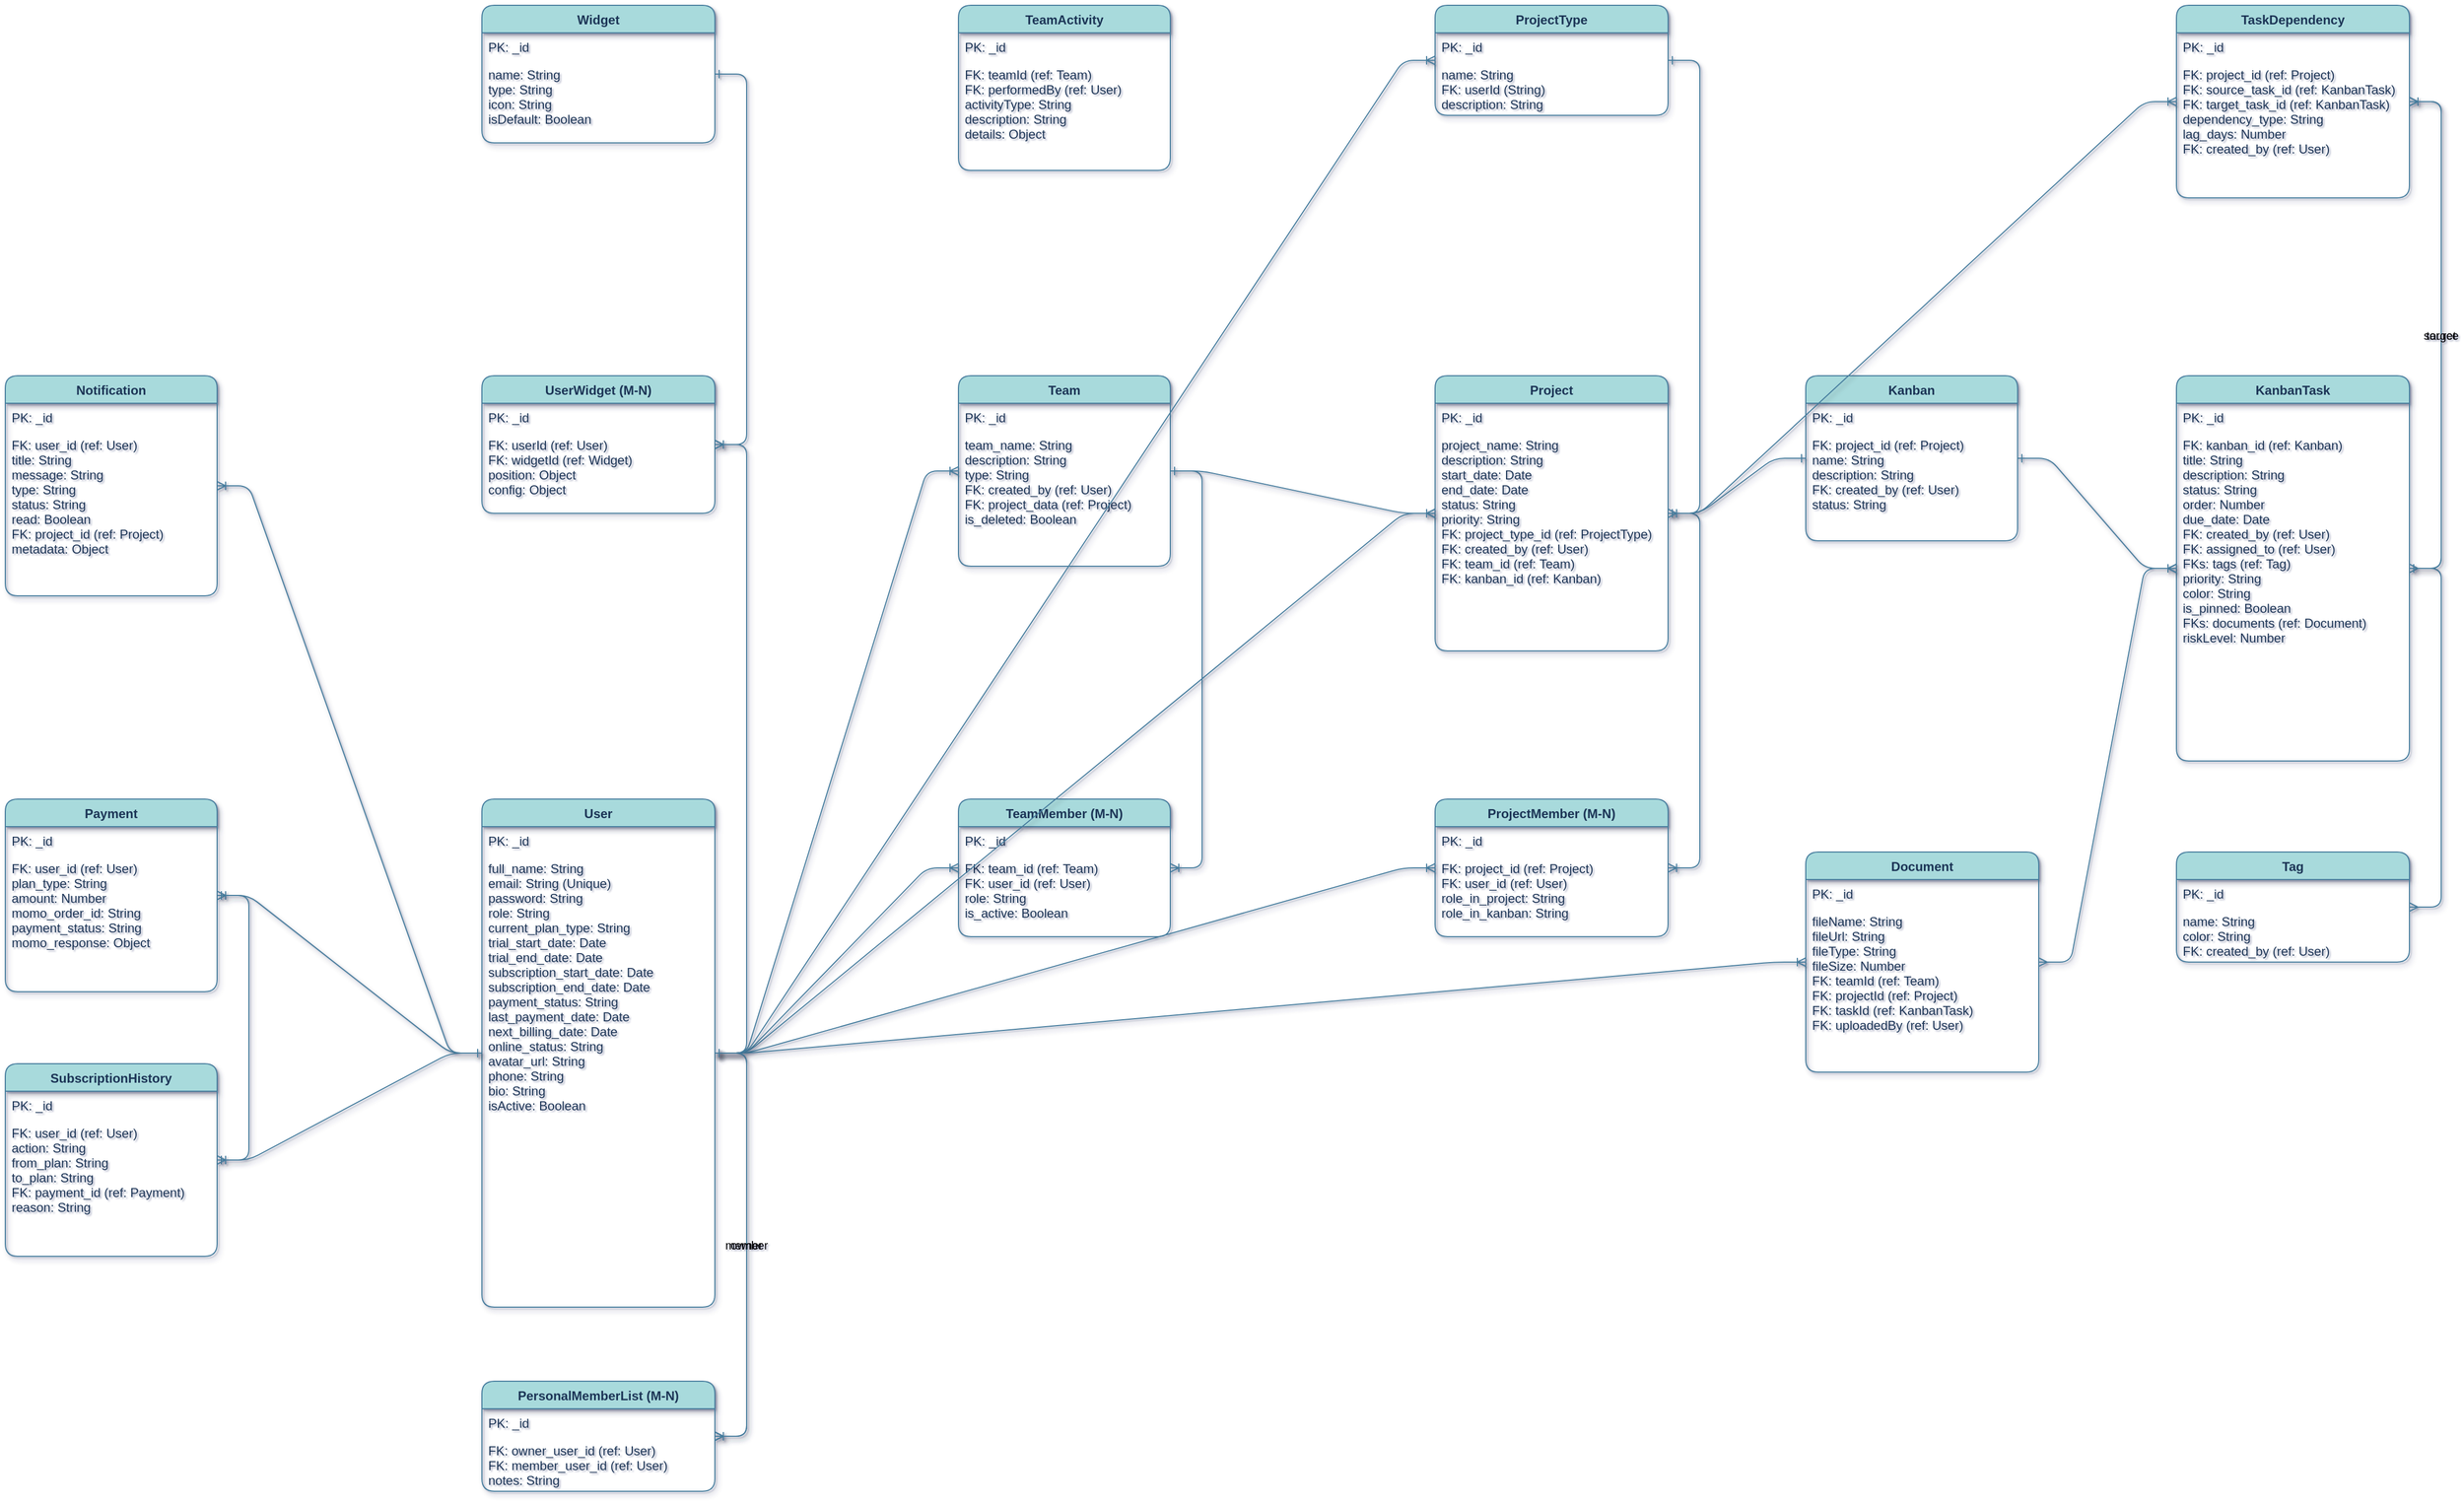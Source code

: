 <mxfile version="27.2.0" pages="2">
  <diagram name="ERD" id="diagram-1">
    <mxGraphModel dx="1730" dy="1005" grid="0" gridSize="8" guides="1" tooltips="1" connect="1" arrows="1" fold="1" page="0" pageScale="1" pageWidth="827" pageHeight="1169" background="#FFFFFF" math="0" shadow="1" adaptiveColors="simple">
      <root>
        <mxCell id="0" />
        <mxCell id="1" parent="0" />
        <mxCell id="user" value="User" style="swimlane;fontStyle=1;align=center;verticalAlign=top;childLayout=stackLayout;horizontal=1;startSize=26;horizontalStack=0;resizeParent=1;resizeParentMax=0;resizeLast=0;collapsible=1;marginBottom=0;labelBackgroundColor=none;fillColor=#A8DADC;strokeColor=#457B9D;fontColor=#1D3557;rounded=1;shadow=1;" parent="1" vertex="1">
          <mxGeometry x="650" y="850" width="220" height="480" as="geometry" />
        </mxCell>
        <mxCell id="user_pk" value="PK: _id" style="text;strokeColor=none;fillColor=none;align=left;verticalAlign=top;spacingLeft=4;spacingRight=4;overflow=hidden;rotatable=0;points=[[0,0.5],[1,0.5]];portConstraint=eastwest;labelBackgroundColor=none;fontColor=#1D3557;rounded=1;shadow=1;" parent="user" vertex="1">
          <mxGeometry y="26" width="220" height="26" as="geometry" />
        </mxCell>
        <mxCell id="user_fields" value="full_name: String&#xa;email: String (Unique)&#xa;password: String&#xa;role: String&#xa;current_plan_type: String&#xa;trial_start_date: Date&#xa;trial_end_date: Date&#xa;subscription_start_date: Date&#xa;subscription_end_date: Date&#xa;payment_status: String&#xa;last_payment_date: Date&#xa;next_billing_date: Date&#xa;online_status: String&#xa;avatar_url: String&#xa;phone: String&#xa;bio: String&#xa;isActive: Boolean" style="text;strokeColor=none;fillColor=none;align=left;verticalAlign=top;spacingLeft=4;spacingRight=4;overflow=hidden;rotatable=0;points=[[0,0.5],[1,0.5]];portConstraint=eastwest;labelBackgroundColor=none;fontColor=#1D3557;rounded=1;shadow=1;" parent="user" vertex="1">
          <mxGeometry y="52" width="220" height="428" as="geometry" />
        </mxCell>
        <mxCell id="team" value="Team" style="swimlane;fontStyle=1;align=center;verticalAlign=top;childLayout=stackLayout;horizontal=1;startSize=26;horizontalStack=0;resizeParent=1;resizeParentMax=0;resizeLast=0;collapsible=1;marginBottom=0;labelBackgroundColor=none;fillColor=#A8DADC;strokeColor=#457B9D;fontColor=#1D3557;rounded=1;shadow=1;" parent="1" vertex="1">
          <mxGeometry x="1100" y="450" width="200" height="180" as="geometry" />
        </mxCell>
        <mxCell id="team_pk" value="PK: _id" style="text;strokeColor=none;fillColor=none;align=left;verticalAlign=top;spacingLeft=4;spacingRight=4;overflow=hidden;rotatable=0;points=[[0,0.5],[1,0.5]];portConstraint=eastwest;labelBackgroundColor=none;fontColor=#1D3557;rounded=1;shadow=1;" parent="team" vertex="1">
          <mxGeometry y="26" width="200" height="26" as="geometry" />
        </mxCell>
        <mxCell id="team_fields" value="team_name: String&#xa;description: String&#xa;type: String&#xa;FK: created_by (ref: User)&#xa;FK: project_data (ref: Project)&#xa;is_deleted: Boolean" style="text;strokeColor=none;fillColor=none;align=left;verticalAlign=top;spacingLeft=4;spacingRight=4;overflow=hidden;rotatable=0;points=[[0,0.5],[1,0.5]];portConstraint=eastwest;labelBackgroundColor=none;fontColor=#1D3557;rounded=1;shadow=1;" parent="team" vertex="1">
          <mxGeometry y="52" width="200" height="128" as="geometry" />
        </mxCell>
        <mxCell id="teamMember" value="TeamMember (M-N)" style="swimlane;fontStyle=1;align=center;verticalAlign=top;childLayout=stackLayout;horizontal=1;startSize=26;horizontalStack=0;resizeParent=1;resizeParentMax=0;resizeLast=0;collapsible=1;marginBottom=0;labelBackgroundColor=none;fillColor=#A8DADC;strokeColor=#457B9D;fontColor=#1D3557;rounded=1;shadow=1;" parent="1" vertex="1">
          <mxGeometry x="1100" y="850" width="200" height="130" as="geometry" />
        </mxCell>
        <mxCell id="teamMember_pk" value="PK: _id" style="text;strokeColor=none;fillColor=none;align=left;verticalAlign=top;spacingLeft=4;spacingRight=4;overflow=hidden;rotatable=0;points=[[0,0.5],[1,0.5]];portConstraint=eastwest;labelBackgroundColor=none;fontColor=#1D3557;rounded=1;shadow=1;" parent="teamMember" vertex="1">
          <mxGeometry y="26" width="200" height="26" as="geometry" />
        </mxCell>
        <mxCell id="teamMember_fields" value="FK: team_id (ref: Team)&#xa;FK: user_id (ref: User)&#xa;role: String&#xa;is_active: Boolean" style="text;strokeColor=none;fillColor=none;align=left;verticalAlign=top;spacingLeft=4;spacingRight=4;overflow=hidden;rotatable=0;points=[[0,0.5],[1,0.5]];portConstraint=eastwest;labelBackgroundColor=none;fontColor=#1D3557;rounded=1;shadow=1;" parent="teamMember" vertex="1">
          <mxGeometry y="52" width="200" height="78" as="geometry" />
        </mxCell>
        <mxCell id="personalMemberList" value="PersonalMemberList (M-N)" style="swimlane;fontStyle=1;align=center;verticalAlign=top;childLayout=stackLayout;horizontal=1;startSize=26;horizontalStack=0;resizeParent=1;resizeParentMax=0;resizeLast=0;collapsible=1;marginBottom=0;labelBackgroundColor=none;fillColor=#A8DADC;strokeColor=#457B9D;fontColor=#1D3557;rounded=1;shadow=1;" parent="1" vertex="1">
          <mxGeometry x="650" y="1400" width="220" height="104" as="geometry" />
        </mxCell>
        <mxCell id="personalMemberList_pk" value="PK: _id" style="text;strokeColor=none;fillColor=none;align=left;verticalAlign=top;spacingLeft=4;spacingRight=4;overflow=hidden;rotatable=0;points=[[0,0.5],[1,0.5]];portConstraint=eastwest;labelBackgroundColor=none;fontColor=#1D3557;rounded=1;shadow=1;" parent="personalMemberList" vertex="1">
          <mxGeometry y="26" width="220" height="26" as="geometry" />
        </mxCell>
        <mxCell id="personalMemberList_fields" value="FK: owner_user_id (ref: User)&#xa;FK: member_user_id (ref: User)&#xa;notes: String" style="text;strokeColor=none;fillColor=none;align=left;verticalAlign=top;spacingLeft=4;spacingRight=4;overflow=hidden;rotatable=0;points=[[0,0.5],[1,0.5]];portConstraint=eastwest;labelBackgroundColor=none;fontColor=#1D3557;rounded=1;shadow=1;" parent="personalMemberList" vertex="1">
          <mxGeometry y="52" width="220" height="52" as="geometry" />
        </mxCell>
        <mxCell id="teamActivity" value="TeamActivity" style="swimlane;fontStyle=1;align=center;verticalAlign=top;childLayout=stackLayout;horizontal=1;startSize=26;horizontalStack=0;resizeParent=1;resizeParentMax=0;resizeLast=0;collapsible=1;marginBottom=0;labelBackgroundColor=none;fillColor=#A8DADC;strokeColor=#457B9D;fontColor=#1D3557;rounded=1;shadow=1;" parent="1" vertex="1">
          <mxGeometry x="1100" y="100" width="200" height="156" as="geometry" />
        </mxCell>
        <mxCell id="teamActivity_pk" value="PK: _id" style="text;strokeColor=none;fillColor=none;align=left;verticalAlign=top;spacingLeft=4;spacingRight=4;overflow=hidden;rotatable=0;points=[[0,0.5],[1,0.5]];portConstraint=eastwest;labelBackgroundColor=none;fontColor=#1D3557;rounded=1;shadow=1;" parent="teamActivity" vertex="1">
          <mxGeometry y="26" width="200" height="26" as="geometry" />
        </mxCell>
        <mxCell id="teamActivity_fields" value="FK: teamId (ref: Team)&#xa;FK: performedBy (ref: User)&#xa;activityType: String&#xa;description: String&#xa;details: Object" style="text;strokeColor=none;fillColor=none;align=left;verticalAlign=top;spacingLeft=4;spacingRight=4;overflow=hidden;rotatable=0;points=[[0,0.5],[1,0.5]];portConstraint=eastwest;labelBackgroundColor=none;fontColor=#1D3557;rounded=1;shadow=1;" parent="teamActivity" vertex="1">
          <mxGeometry y="52" width="200" height="104" as="geometry" />
        </mxCell>
        <mxCell id="project" value="Project" style="swimlane;fontStyle=1;align=center;verticalAlign=top;childLayout=stackLayout;horizontal=1;startSize=26;horizontalStack=0;resizeParent=1;resizeParentMax=0;resizeLast=0;collapsible=1;marginBottom=0;labelBackgroundColor=none;fillColor=#A8DADC;strokeColor=#457B9D;fontColor=#1D3557;rounded=1;shadow=1;" parent="1" vertex="1">
          <mxGeometry x="1550" y="450" width="220" height="260" as="geometry" />
        </mxCell>
        <mxCell id="project_pk" value="PK: _id" style="text;strokeColor=none;fillColor=none;align=left;verticalAlign=top;spacingLeft=4;spacingRight=4;overflow=hidden;rotatable=0;points=[[0,0.5],[1,0.5]];portConstraint=eastwest;labelBackgroundColor=none;fontColor=#1D3557;rounded=1;shadow=1;" parent="project" vertex="1">
          <mxGeometry y="26" width="220" height="26" as="geometry" />
        </mxCell>
        <mxCell id="project_fields" value="project_name: String&#xa;description: String&#xa;start_date: Date&#xa;end_date: Date&#xa;status: String&#xa;priority: String&#xa;FK: project_type_id (ref: ProjectType)&#xa;FK: created_by (ref: User)&#xa;FK: team_id (ref: Team)&#xa;FK: kanban_id (ref: Kanban)" style="text;strokeColor=none;fillColor=none;align=left;verticalAlign=top;spacingLeft=4;spacingRight=4;overflow=hidden;rotatable=0;points=[[0,0.5],[1,0.5]];portConstraint=eastwest;labelBackgroundColor=none;fontColor=#1D3557;rounded=1;shadow=1;" parent="project" vertex="1">
          <mxGeometry y="52" width="220" height="208" as="geometry" />
        </mxCell>
        <mxCell id="projectMember" value="ProjectMember (M-N)" style="swimlane;fontStyle=1;align=center;verticalAlign=top;childLayout=stackLayout;horizontal=1;startSize=26;horizontalStack=0;resizeParent=1;resizeParentMax=0;resizeLast=0;collapsible=1;marginBottom=0;labelBackgroundColor=none;fillColor=#A8DADC;strokeColor=#457B9D;fontColor=#1D3557;rounded=1;shadow=1;" parent="1" vertex="1">
          <mxGeometry x="1550" y="850" width="220" height="130" as="geometry" />
        </mxCell>
        <mxCell id="projectMember_pk" value="PK: _id" style="text;strokeColor=none;fillColor=none;align=left;verticalAlign=top;spacingLeft=4;spacingRight=4;overflow=hidden;rotatable=0;points=[[0,0.5],[1,0.5]];portConstraint=eastwest;labelBackgroundColor=none;fontColor=#1D3557;rounded=1;shadow=1;" parent="projectMember" vertex="1">
          <mxGeometry y="26" width="220" height="26" as="geometry" />
        </mxCell>
        <mxCell id="projectMember_fields" value="FK: project_id (ref: Project)&#xa;FK: user_id (ref: User)&#xa;role_in_project: String&#xa;role_in_kanban: String" style="text;strokeColor=none;fillColor=none;align=left;verticalAlign=top;spacingLeft=4;spacingRight=4;overflow=hidden;rotatable=0;points=[[0,0.5],[1,0.5]];portConstraint=eastwest;labelBackgroundColor=none;fontColor=#1D3557;rounded=1;shadow=1;" parent="projectMember" vertex="1">
          <mxGeometry y="52" width="220" height="78" as="geometry" />
        </mxCell>
        <mxCell id="projectType" value="ProjectType" style="swimlane;fontStyle=1;align=center;verticalAlign=top;childLayout=stackLayout;horizontal=1;startSize=26;horizontalStack=0;resizeParent=1;resizeParentMax=0;resizeLast=0;collapsible=1;marginBottom=0;labelBackgroundColor=none;fillColor=#A8DADC;strokeColor=#457B9D;fontColor=#1D3557;rounded=1;shadow=1;" parent="1" vertex="1">
          <mxGeometry x="1550" y="100" width="220" height="104" as="geometry" />
        </mxCell>
        <mxCell id="projectType_pk" value="PK: _id" style="text;strokeColor=none;fillColor=none;align=left;verticalAlign=top;spacingLeft=4;spacingRight=4;overflow=hidden;rotatable=0;points=[[0,0.5],[1,0.5]];portConstraint=eastwest;labelBackgroundColor=none;fontColor=#1D3557;rounded=1;shadow=1;" parent="projectType" vertex="1">
          <mxGeometry y="26" width="220" height="26" as="geometry" />
        </mxCell>
        <mxCell id="projectType_fields" value="name: String&#xa;FK: userId (String)&#xa;description: String" style="text;strokeColor=none;fillColor=none;align=left;verticalAlign=top;spacingLeft=4;spacingRight=4;overflow=hidden;rotatable=0;points=[[0,0.5],[1,0.5]];portConstraint=eastwest;labelBackgroundColor=none;fontColor=#1D3557;rounded=1;shadow=1;" parent="projectType" vertex="1">
          <mxGeometry y="52" width="220" height="52" as="geometry" />
        </mxCell>
        <mxCell id="kanban" value="Kanban" style="swimlane;fontStyle=1;align=center;verticalAlign=top;childLayout=stackLayout;horizontal=1;startSize=26;horizontalStack=0;resizeParent=1;resizeParentMax=0;resizeLast=0;collapsible=1;marginBottom=0;labelBackgroundColor=none;fillColor=#A8DADC;strokeColor=#457B9D;fontColor=#1D3557;rounded=1;shadow=1;" parent="1" vertex="1">
          <mxGeometry x="1900" y="450" width="200" height="156" as="geometry" />
        </mxCell>
        <mxCell id="kanban_pk" value="PK: _id" style="text;strokeColor=none;fillColor=none;align=left;verticalAlign=top;spacingLeft=4;spacingRight=4;overflow=hidden;rotatable=0;points=[[0,0.5],[1,0.5]];portConstraint=eastwest;labelBackgroundColor=none;fontColor=#1D3557;rounded=1;shadow=1;" parent="kanban" vertex="1">
          <mxGeometry y="26" width="200" height="26" as="geometry" />
        </mxCell>
        <mxCell id="kanban_fields" value="FK: project_id (ref: Project)&#xa;name: String&#xa;description: String&#xa;FK: created_by (ref: User)&#xa;status: String" style="text;strokeColor=none;fillColor=none;align=left;verticalAlign=top;spacingLeft=4;spacingRight=4;overflow=hidden;rotatable=0;points=[[0,0.5],[1,0.5]];portConstraint=eastwest;labelBackgroundColor=none;fontColor=#1D3557;rounded=1;shadow=1;" parent="kanban" vertex="1">
          <mxGeometry y="52" width="200" height="104" as="geometry" />
        </mxCell>
        <mxCell id="kanbanTask" value="KanbanTask" style="swimlane;fontStyle=1;align=center;verticalAlign=top;childLayout=stackLayout;horizontal=1;startSize=26;horizontalStack=0;resizeParent=1;resizeParentMax=0;resizeLast=0;collapsible=1;marginBottom=0;labelBackgroundColor=none;fillColor=#A8DADC;strokeColor=#457B9D;fontColor=#1D3557;rounded=1;shadow=1;" parent="1" vertex="1">
          <mxGeometry x="2250" y="450" width="220" height="364" as="geometry" />
        </mxCell>
        <mxCell id="kanbanTask_pk" value="PK: _id" style="text;strokeColor=none;fillColor=none;align=left;verticalAlign=top;spacingLeft=4;spacingRight=4;overflow=hidden;rotatable=0;points=[[0,0.5],[1,0.5]];portConstraint=eastwest;labelBackgroundColor=none;fontColor=#1D3557;rounded=1;shadow=1;" parent="kanbanTask" vertex="1">
          <mxGeometry y="26" width="220" height="26" as="geometry" />
        </mxCell>
        <mxCell id="kanbanTask_fields" value="FK: kanban_id (ref: Kanban)&#xa;title: String&#xa;description: String&#xa;status: String&#xa;order: Number&#xa;due_date: Date&#xa;FK: created_by (ref: User)&#xa;FK: assigned_to (ref: User)&#xa;FKs: tags (ref: Tag)&#xa;priority: String&#xa;color: String&#xa;is_pinned: Boolean&#xa;FKs: documents (ref: Document)&#xa;riskLevel: Number" style="text;strokeColor=none;fillColor=none;align=left;verticalAlign=top;spacingLeft=4;spacingRight=4;overflow=hidden;rotatable=0;points=[[0,0.5],[1,0.5]];portConstraint=eastwest;labelBackgroundColor=none;fontColor=#1D3557;rounded=1;shadow=1;" parent="kanbanTask" vertex="1">
          <mxGeometry y="52" width="220" height="312" as="geometry" />
        </mxCell>
        <mxCell id="tag" value="Tag" style="swimlane;fontStyle=1;align=center;verticalAlign=top;childLayout=stackLayout;horizontal=1;startSize=26;horizontalStack=0;resizeParent=1;resizeParentMax=0;resizeLast=0;collapsible=1;marginBottom=0;labelBackgroundColor=none;fillColor=#A8DADC;strokeColor=#457B9D;fontColor=#1D3557;rounded=1;shadow=1;" parent="1" vertex="1">
          <mxGeometry x="2250" y="900" width="220" height="104" as="geometry" />
        </mxCell>
        <mxCell id="tag_pk" value="PK: _id" style="text;strokeColor=none;fillColor=none;align=left;verticalAlign=top;spacingLeft=4;spacingRight=4;overflow=hidden;rotatable=0;points=[[0,0.5],[1,0.5]];portConstraint=eastwest;labelBackgroundColor=none;fontColor=#1D3557;rounded=1;shadow=1;" parent="tag" vertex="1">
          <mxGeometry y="26" width="220" height="26" as="geometry" />
        </mxCell>
        <mxCell id="tag_fields" value="name: String&#xa;color: String&#xa;FK: created_by (ref: User)" style="text;strokeColor=none;fillColor=none;align=left;verticalAlign=top;spacingLeft=4;spacingRight=4;overflow=hidden;rotatable=0;points=[[0,0.5],[1,0.5]];portConstraint=eastwest;labelBackgroundColor=none;fontColor=#1D3557;rounded=1;shadow=1;" parent="tag" vertex="1">
          <mxGeometry y="52" width="220" height="52" as="geometry" />
        </mxCell>
        <mxCell id="document" value="Document" style="swimlane;fontStyle=1;align=center;verticalAlign=top;childLayout=stackLayout;horizontal=1;startSize=26;horizontalStack=0;resizeParent=1;resizeParentMax=0;resizeLast=0;collapsible=1;marginBottom=0;labelBackgroundColor=none;fillColor=#A8DADC;strokeColor=#457B9D;fontColor=#1D3557;rounded=1;shadow=1;" parent="1" vertex="1">
          <mxGeometry x="1900" y="900" width="220" height="208" as="geometry" />
        </mxCell>
        <mxCell id="document_pk" value="PK: _id" style="text;strokeColor=none;fillColor=none;align=left;verticalAlign=top;spacingLeft=4;spacingRight=4;overflow=hidden;rotatable=0;points=[[0,0.5],[1,0.5]];portConstraint=eastwest;labelBackgroundColor=none;fontColor=#1D3557;rounded=1;shadow=1;" parent="document" vertex="1">
          <mxGeometry y="26" width="220" height="26" as="geometry" />
        </mxCell>
        <mxCell id="document_fields" value="fileName: String&#xa;fileUrl: String&#xa;fileType: String&#xa;fileSize: Number&#xa;FK: teamId (ref: Team)&#xa;FK: projectId (ref: Project)&#xa;FK: taskId (ref: KanbanTask)&#xa;FK: uploadedBy (ref: User)" style="text;strokeColor=none;fillColor=none;align=left;verticalAlign=top;spacingLeft=4;spacingRight=4;overflow=hidden;rotatable=0;points=[[0,0.5],[1,0.5]];portConstraint=eastwest;labelBackgroundColor=none;fontColor=#1D3557;rounded=1;shadow=1;" parent="document" vertex="1">
          <mxGeometry y="52" width="220" height="156" as="geometry" />
        </mxCell>
        <mxCell id="taskDependency" value="TaskDependency" style="swimlane;fontStyle=1;align=center;verticalAlign=top;childLayout=stackLayout;horizontal=1;startSize=26;horizontalStack=0;resizeParent=1;resizeParentMax=0;resizeLast=0;collapsible=1;marginBottom=0;labelBackgroundColor=none;fillColor=#A8DADC;strokeColor=#457B9D;fontColor=#1D3557;rounded=1;shadow=1;" parent="1" vertex="1">
          <mxGeometry x="2250" y="100" width="220" height="182" as="geometry" />
        </mxCell>
        <mxCell id="taskDependency_pk" value="PK: _id" style="text;strokeColor=none;fillColor=none;align=left;verticalAlign=top;spacingLeft=4;spacingRight=4;overflow=hidden;rotatable=0;points=[[0,0.5],[1,0.5]];portConstraint=eastwest;labelBackgroundColor=none;fontColor=#1D3557;rounded=1;shadow=1;" parent="taskDependency" vertex="1">
          <mxGeometry y="26" width="220" height="26" as="geometry" />
        </mxCell>
        <mxCell id="taskDependency_fields" value="FK: project_id (ref: Project)&#xa;FK: source_task_id (ref: KanbanTask)&#xa;FK: target_task_id (ref: KanbanTask)&#xa;dependency_type: String&#xa;lag_days: Number&#xa;FK: created_by (ref: User)" style="text;strokeColor=none;fillColor=none;align=left;verticalAlign=top;spacingLeft=4;spacingRight=4;overflow=hidden;rotatable=0;points=[[0,0.5],[1,0.5]];portConstraint=eastwest;labelBackgroundColor=none;fontColor=#1D3557;rounded=1;shadow=1;" parent="taskDependency" vertex="1">
          <mxGeometry y="52" width="220" height="130" as="geometry" />
        </mxCell>
        <mxCell id="payment" value="Payment" style="swimlane;fontStyle=1;align=center;verticalAlign=top;childLayout=stackLayout;horizontal=1;startSize=26;horizontalStack=0;resizeParent=1;resizeParentMax=0;resizeLast=0;collapsible=1;marginBottom=0;labelBackgroundColor=none;fillColor=#A8DADC;strokeColor=#457B9D;fontColor=#1D3557;rounded=1;shadow=1;" parent="1" vertex="1">
          <mxGeometry x="200" y="850" width="200" height="182" as="geometry" />
        </mxCell>
        <mxCell id="payment_pk" value="PK: _id" style="text;strokeColor=none;fillColor=none;align=left;verticalAlign=top;spacingLeft=4;spacingRight=4;overflow=hidden;rotatable=0;points=[[0,0.5],[1,0.5]];portConstraint=eastwest;labelBackgroundColor=none;fontColor=#1D3557;rounded=1;shadow=1;" parent="payment" vertex="1">
          <mxGeometry y="26" width="200" height="26" as="geometry" />
        </mxCell>
        <mxCell id="payment_fields" value="FK: user_id (ref: User)&#xa;plan_type: String&#xa;amount: Number&#xa;momo_order_id: String&#xa;payment_status: String&#xa;momo_response: Object" style="text;strokeColor=none;fillColor=none;align=left;verticalAlign=top;spacingLeft=4;spacingRight=4;overflow=hidden;rotatable=0;points=[[0,0.5],[1,0.5]];portConstraint=eastwest;labelBackgroundColor=none;fontColor=#1D3557;rounded=1;shadow=1;" parent="payment" vertex="1">
          <mxGeometry y="52" width="200" height="130" as="geometry" />
        </mxCell>
        <mxCell id="subscriptionHistory" value="SubscriptionHistory" style="swimlane;fontStyle=1;align=center;verticalAlign=top;childLayout=stackLayout;horizontal=1;startSize=26;horizontalStack=0;resizeParent=1;resizeParentMax=0;resizeLast=0;collapsible=1;marginBottom=0;labelBackgroundColor=none;fillColor=#A8DADC;strokeColor=#457B9D;fontColor=#1D3557;rounded=1;shadow=1;" parent="1" vertex="1">
          <mxGeometry x="200" y="1100" width="200" height="182" as="geometry" />
        </mxCell>
        <mxCell id="subscriptionHistory_pk" value="PK: _id" style="text;strokeColor=none;fillColor=none;align=left;verticalAlign=top;spacingLeft=4;spacingRight=4;overflow=hidden;rotatable=0;points=[[0,0.5],[1,0.5]];portConstraint=eastwest;labelBackgroundColor=none;fontColor=#1D3557;rounded=1;shadow=1;" parent="subscriptionHistory" vertex="1">
          <mxGeometry y="26" width="200" height="26" as="geometry" />
        </mxCell>
        <mxCell id="subscriptionHistory_fields" value="FK: user_id (ref: User)&#xa;action: String&#xa;from_plan: String&#xa;to_plan: String&#xa;FK: payment_id (ref: Payment)&#xa;reason: String" style="text;strokeColor=none;fillColor=none;align=left;verticalAlign=top;spacingLeft=4;spacingRight=4;overflow=hidden;rotatable=0;points=[[0,0.5],[1,0.5]];portConstraint=eastwest;labelBackgroundColor=none;fontColor=#1D3557;rounded=1;shadow=1;" parent="subscriptionHistory" vertex="1">
          <mxGeometry y="52" width="200" height="130" as="geometry" />
        </mxCell>
        <mxCell id="notification" value="Notification" style="swimlane;fontStyle=1;align=center;verticalAlign=top;childLayout=stackLayout;horizontal=1;startSize=26;horizontalStack=0;resizeParent=1;resizeParentMax=0;resizeLast=0;collapsible=1;marginBottom=0;labelBackgroundColor=none;fillColor=#A8DADC;strokeColor=#457B9D;fontColor=#1D3557;rounded=1;shadow=1;" parent="1" vertex="1">
          <mxGeometry x="200" y="450" width="200" height="208" as="geometry" />
        </mxCell>
        <mxCell id="notification_pk" value="PK: _id" style="text;strokeColor=none;fillColor=none;align=left;verticalAlign=top;spacingLeft=4;spacingRight=4;overflow=hidden;rotatable=0;points=[[0,0.5],[1,0.5]];portConstraint=eastwest;labelBackgroundColor=none;fontColor=#1D3557;rounded=1;shadow=1;" parent="notification" vertex="1">
          <mxGeometry y="26" width="200" height="26" as="geometry" />
        </mxCell>
        <mxCell id="notification_fields" value="FK: user_id (ref: User)&#xa;title: String&#xa;message: String&#xa;type: String&#xa;status: String&#xa;read: Boolean&#xa;FK: project_id (ref: Project)&#xa;metadata: Object" style="text;strokeColor=none;fillColor=none;align=left;verticalAlign=top;spacingLeft=4;spacingRight=4;overflow=hidden;rotatable=0;points=[[0,0.5],[1,0.5]];portConstraint=eastwest;labelBackgroundColor=none;fontColor=#1D3557;rounded=1;shadow=1;" parent="notification" vertex="1">
          <mxGeometry y="52" width="200" height="156" as="geometry" />
        </mxCell>
        <mxCell id="widget" value="Widget" style="swimlane;fontStyle=1;align=center;verticalAlign=top;childLayout=stackLayout;horizontal=1;startSize=26;horizontalStack=0;resizeParent=1;resizeParentMax=0;resizeLast=0;collapsible=1;marginBottom=0;labelBackgroundColor=none;fillColor=#A8DADC;strokeColor=#457B9D;fontColor=#1D3557;rounded=1;shadow=1;" parent="1" vertex="1">
          <mxGeometry x="650" y="100" width="220" height="130" as="geometry" />
        </mxCell>
        <mxCell id="widget_pk" value="PK: _id" style="text;strokeColor=none;fillColor=none;align=left;verticalAlign=top;spacingLeft=4;spacingRight=4;overflow=hidden;rotatable=0;points=[[0,0.5],[1,0.5]];portConstraint=eastwest;labelBackgroundColor=none;fontColor=#1D3557;rounded=1;shadow=1;" parent="widget" vertex="1">
          <mxGeometry y="26" width="220" height="26" as="geometry" />
        </mxCell>
        <mxCell id="widget_fields" value="name: String&#xa;type: String&#xa;icon: String&#xa;isDefault: Boolean" style="text;strokeColor=none;fillColor=none;align=left;verticalAlign=top;spacingLeft=4;spacingRight=4;overflow=hidden;rotatable=0;points=[[0,0.5],[1,0.5]];portConstraint=eastwest;labelBackgroundColor=none;fontColor=#1D3557;rounded=1;shadow=1;" parent="widget" vertex="1">
          <mxGeometry y="52" width="220" height="78" as="geometry" />
        </mxCell>
        <mxCell id="userWidget" value="UserWidget (M-N)" style="swimlane;fontStyle=1;align=center;verticalAlign=top;childLayout=stackLayout;horizontal=1;startSize=26;horizontalStack=0;resizeParent=1;resizeParentMax=0;resizeLast=0;collapsible=1;marginBottom=0;labelBackgroundColor=none;fillColor=#A8DADC;strokeColor=#457B9D;fontColor=#1D3557;rounded=1;shadow=1;" parent="1" vertex="1">
          <mxGeometry x="650" y="450" width="220" height="130" as="geometry" />
        </mxCell>
        <mxCell id="userWidget_pk" value="PK: _id" style="text;strokeColor=none;fillColor=none;align=left;verticalAlign=top;spacingLeft=4;spacingRight=4;overflow=hidden;rotatable=0;points=[[0,0.5],[1,0.5]];portConstraint=eastwest;labelBackgroundColor=none;fontColor=#1D3557;rounded=1;shadow=1;" parent="userWidget" vertex="1">
          <mxGeometry y="26" width="220" height="26" as="geometry" />
        </mxCell>
        <mxCell id="userWidget_fields" value="FK: userId (ref: User)&#xa;FK: widgetId (ref: Widget)&#xa;position: Object&#xa;config: Object" style="text;strokeColor=none;fillColor=none;align=left;verticalAlign=top;spacingLeft=4;spacingRight=4;overflow=hidden;rotatable=0;points=[[0,0.5],[1,0.5]];portConstraint=eastwest;labelBackgroundColor=none;fontColor=#1D3557;rounded=1;shadow=1;" parent="userWidget" vertex="1">
          <mxGeometry y="52" width="220" height="78" as="geometry" />
        </mxCell>
        <mxCell id="rel_user_team" value="" style="edgeStyle=entityRelationEdgeStyle;endArrow=ERoneToMany;startArrow=ERone;endFill=1;startFill=0;labelBackgroundColor=none;strokeColor=#457B9D;fontColor=default;shadow=1;" parent="1" source="user" target="team" edge="1">
          <mxGeometry width="100" height="100" relative="1" as="geometry">
            <mxPoint x="880" y="800" as="sourcePoint" />
            <mxPoint x="1090" y="540" as="targetPoint" />
          </mxGeometry>
        </mxCell>
        <mxCell id="rel_user_teamMember" value="" style="edgeStyle=entityRelationEdgeStyle;endArrow=ERoneToMany;startArrow=ERone;endFill=1;startFill=0;labelBackgroundColor=none;strokeColor=#457B9D;fontColor=default;shadow=1;" parent="1" source="user" target="teamMember" edge="1">
          <mxGeometry width="100" height="100" relative="1" as="geometry">
            <mxPoint x="880" y="915" as="sourcePoint" />
            <mxPoint x="1090" y="915" as="targetPoint" />
          </mxGeometry>
        </mxCell>
        <mxCell id="rel_team_teamMember" value="" style="edgeStyle=entityRelationEdgeStyle;endArrow=ERoneToMany;startArrow=ERone;endFill=1;startFill=0;labelBackgroundColor=none;strokeColor=#457B9D;fontColor=default;shadow=1;" parent="1" source="team" target="teamMember" edge="1">
          <mxGeometry width="100" height="100" relative="1" as="geometry">
            <mxPoint x="1200" y="640" as="sourcePoint" />
            <mxPoint x="1200" y="840" as="targetPoint" />
          </mxGeometry>
        </mxCell>
        <mxCell id="rel_user_project" value="" style="edgeStyle=entityRelationEdgeStyle;endArrow=ERoneToMany;startArrow=ERone;endFill=1;startFill=0;entryX=0;entryY=0.5;entryDx=0;entryDy=0;labelBackgroundColor=none;strokeColor=#457B9D;fontColor=default;shadow=1;" parent="1" source="user" target="project" edge="1">
          <mxGeometry width="100" height="100" relative="1" as="geometry">
            <mxPoint x="880" y="980" as="sourcePoint" />
            <mxPoint x="1540" y="580" as="targetPoint" />
            <Array as="points">
              <mxPoint x="1400" y="1090" />
              <mxPoint x="1400" y="580" />
            </Array>
          </mxGeometry>
        </mxCell>
        <mxCell id="rel_team_project" value="" style="edgeStyle=entityRelationEdgeStyle;endArrow=ERoneToMany;startArrow=ERone;endFill=1;startFill=0;labelBackgroundColor=none;strokeColor=#457B9D;fontColor=default;shadow=1;" parent="1" source="team" target="project" edge="1">
          <mxGeometry width="100" height="100" relative="1" as="geometry">
            <mxPoint x="1310" y="540" as="sourcePoint" />
            <mxPoint x="1540" y="540" as="targetPoint" />
          </mxGeometry>
        </mxCell>
        <mxCell id="rel_user_projectMember" value="" style="edgeStyle=entityRelationEdgeStyle;endArrow=ERoneToMany;startArrow=ERone;endFill=1;startFill=0;labelBackgroundColor=none;strokeColor=#457B9D;fontColor=default;shadow=1;" parent="1" source="user" target="projectMember" edge="1">
          <mxGeometry width="100" height="100" relative="1" as="geometry">
            <mxPoint x="880" y="915" as="sourcePoint" />
            <mxPoint x="1540" y="915" as="targetPoint" />
          </mxGeometry>
        </mxCell>
        <mxCell id="rel_project_projectMember" value="" style="edgeStyle=entityRelationEdgeStyle;endArrow=ERoneToMany;startArrow=ERone;endFill=1;startFill=0;labelBackgroundColor=none;strokeColor=#457B9D;fontColor=default;shadow=1;" parent="1" source="project" target="projectMember" edge="1">
          <mxGeometry width="100" height="100" relative="1" as="geometry">
            <mxPoint x="1660" y="720" as="sourcePoint" />
            <mxPoint x="1660" y="840" as="targetPoint" />
          </mxGeometry>
        </mxCell>
        <mxCell id="rel_project_kanban" value="" style="edgeStyle=entityRelationEdgeStyle;endArrow=ERone;startArrow=ERone;endFill=1;startFill=0;labelBackgroundColor=none;strokeColor=#457B9D;fontColor=default;shadow=1;" parent="1" source="project" target="kanban" edge="1">
          <mxGeometry width="100" height="100" relative="1" as="geometry">
            <mxPoint x="1780" y="528" as="sourcePoint" />
            <mxPoint x="1890" y="528" as="targetPoint" />
          </mxGeometry>
        </mxCell>
        <mxCell id="rel_kanban_kanbanTask" value="" style="edgeStyle=entityRelationEdgeStyle;endArrow=ERoneToMany;startArrow=ERone;endFill=1;startFill=0;labelBackgroundColor=none;strokeColor=#457B9D;fontColor=default;shadow=1;" parent="1" source="kanban" target="kanbanTask" edge="1">
          <mxGeometry width="100" height="100" relative="1" as="geometry">
            <mxPoint x="2110" y="528" as="sourcePoint" />
            <mxPoint x="2240" y="528" as="targetPoint" />
          </mxGeometry>
        </mxCell>
        <mxCell id="rel_kanbanTask_tag" value="" style="edgeStyle=entityRelationEdgeStyle;endArrow=ERmany;startArrow=ERmany;endFill=1;startFill=1;labelBackgroundColor=none;strokeColor=#457B9D;fontColor=default;shadow=1;" parent="1" source="kanbanTask" target="tag" edge="1">
          <mxGeometry width="100" height="100" relative="1" as="geometry">
            <mxPoint x="2360" y="824" as="sourcePoint" />
            <mxPoint x="2360" y="890" as="targetPoint" />
          </mxGeometry>
        </mxCell>
        <mxCell id="rel_kanbanTask_document" value="" style="edgeStyle=entityRelationEdgeStyle;endArrow=ERmany;startArrow=ERmany;endFill=1;startFill=1;labelBackgroundColor=none;strokeColor=#457B9D;fontColor=default;shadow=1;" parent="1" source="kanbanTask" target="document" edge="1">
          <mxGeometry width="100" height="100" relative="1" as="geometry">
            <mxPoint x="2240" y="631" as="sourcePoint" />
            <mxPoint x="2130" y="890" as="targetPoint" />
          </mxGeometry>
        </mxCell>
        <mxCell id="rel_user_document" value="" style="edgeStyle=entityRelationEdgeStyle;endArrow=ERoneToMany;startArrow=ERone;endFill=1;startFill=0;labelBackgroundColor=none;strokeColor=#457B9D;fontColor=default;shadow=1;" parent="1" source="user" target="document" edge="1">
          <mxGeometry width="100" height="100" relative="1" as="geometry">
            <mxPoint x="880" y="1004" as="sourcePoint" />
            <mxPoint x="1890" y="1004" as="targetPoint" />
          </mxGeometry>
        </mxCell>
        <mxCell id="rel_project_taskDependency" value="" style="edgeStyle=entityRelationEdgeStyle;endArrow=ERoneToMany;startArrow=ERone;endFill=1;startFill=0;labelBackgroundColor=none;strokeColor=#457B9D;fontColor=default;shadow=1;" parent="1" source="project" target="taskDependency" edge="1">
          <mxGeometry width="100" height="100" relative="1" as="geometry">
            <mxPoint x="1780" y="476" as="sourcePoint" />
            <mxPoint x="2240" y="191" as="targetPoint" />
            <Array as="points">
              <mxPoint x="2000" y="300" />
            </Array>
          </mxGeometry>
        </mxCell>
        <mxCell id="rel_kanbanTask_taskDependency_source" value="source" style="edgeStyle=entityRelationEdgeStyle;endArrow=ERoneToMany;startArrow=ERone;endFill=1;startFill=0;labelBackgroundColor=none;strokeColor=#457B9D;fontColor=default;shadow=1;" parent="1" source="kanbanTask" target="taskDependency" edge="1">
          <mxGeometry width="100" height="100" relative="1" as="geometry">
            <mxPoint x="2360" y="440" as="sourcePoint" />
            <mxPoint x="2360" y="302" as="targetPoint" />
          </mxGeometry>
        </mxCell>
        <mxCell id="rel_kanbanTask_taskDependency_target" value="target" style="edgeStyle=entityRelationEdgeStyle;endArrow=ERoneToMany;startArrow=ERone;endFill=1;startFill=0;labelBackgroundColor=none;strokeColor=#457B9D;fontColor=default;shadow=1;" parent="1" source="kanbanTask" target="taskDependency" edge="1">
          <mxGeometry width="100" height="100" relative="1" as="geometry">
            <mxPoint x="2480" y="440" as="sourcePoint" />
            <mxPoint x="2480" y="302" as="targetPoint" />
            <Array as="points">
              <mxPoint x="2520" y="370" />
            </Array>
          </mxGeometry>
        </mxCell>
        <mxCell id="rel_user_payment" value="" style="edgeStyle=entityRelationEdgeStyle;endArrow=ERoneToMany;startArrow=ERone;endFill=1;startFill=0;labelBackgroundColor=none;strokeColor=#457B9D;fontColor=default;shadow=1;" parent="1" source="user" target="payment" edge="1">
          <mxGeometry width="100" height="100" relative="1" as="geometry">
            <mxPoint x="640" y="941" as="sourcePoint" />
            <mxPoint x="410" y="941" as="targetPoint" />
          </mxGeometry>
        </mxCell>
        <mxCell id="rel_payment_subscriptionHistory" value="" style="edgeStyle=entityRelationEdgeStyle;endArrow=ERone;startArrow=ERone;endFill=1;startFill=0;labelBackgroundColor=none;strokeColor=#457B9D;fontColor=default;shadow=1;" parent="1" source="payment" target="subscriptionHistory" edge="1">
          <mxGeometry width="100" height="100" relative="1" as="geometry">
            <mxPoint x="300" y="1042" as="sourcePoint" />
            <mxPoint x="300" y="1090" as="targetPoint" />
          </mxGeometry>
        </mxCell>
        <mxCell id="rel_user_subscriptionHistory" value="" style="edgeStyle=entityRelationEdgeStyle;endArrow=ERoneToMany;startArrow=ERone;endFill=1;startFill=0;labelBackgroundColor=none;strokeColor=#457B9D;fontColor=default;shadow=1;" parent="1" source="user" target="subscriptionHistory" edge="1">
          <mxGeometry width="100" height="100" relative="1" as="geometry">
            <mxPoint x="640" y="1191" as="sourcePoint" />
            <mxPoint x="410" y="1191" as="targetPoint" />
          </mxGeometry>
        </mxCell>
        <mxCell id="rel_user_notification" value="" style="edgeStyle=entityRelationEdgeStyle;endArrow=ERoneToMany;startArrow=ERone;endFill=1;startFill=0;labelBackgroundColor=none;strokeColor=#457B9D;fontColor=default;shadow=1;" parent="1" source="user" target="notification" edge="1">
          <mxGeometry width="100" height="100" relative="1" as="geometry">
            <mxPoint x="640" y="554" as="sourcePoint" />
            <mxPoint x="410" y="554" as="targetPoint" />
          </mxGeometry>
        </mxCell>
        <mxCell id="rel_user_widget" value="" style="edgeStyle=entityRelationEdgeStyle;endArrow=ERoneToMany;startArrow=ERone;endFill=1;startFill=0;labelBackgroundColor=none;strokeColor=#457B9D;fontColor=default;shadow=1;" parent="1" source="widget" target="userWidget" edge="1">
          <mxGeometry width="100" height="100" relative="1" as="geometry">
            <mxPoint x="760" y="240" as="sourcePoint" />
            <mxPoint x="760" y="440" as="targetPoint" />
          </mxGeometry>
        </mxCell>
        <mxCell id="rel_user_userWidget" value="" style="edgeStyle=entityRelationEdgeStyle;endArrow=ERoneToMany;startArrow=ERone;endFill=1;startFill=0;labelBackgroundColor=none;strokeColor=#457B9D;fontColor=default;shadow=1;" parent="1" source="user" target="userWidget" edge="1">
          <mxGeometry width="100" height="100" relative="1" as="geometry">
            <mxPoint x="760" y="840" as="sourcePoint" />
            <mxPoint x="760" y="590" as="targetPoint" />
          </mxGeometry>
        </mxCell>
        <mxCell id="rel_user_personalMemberList" value="owner" style="edgeStyle=entityRelationEdgeStyle;endArrow=ERoneToMany;startArrow=ERone;endFill=1;startFill=0;labelBackgroundColor=none;strokeColor=#457B9D;fontColor=default;shadow=1;" parent="1" source="user" target="personalMemberList" edge="1">
          <mxGeometry width="100" height="100" relative="1" as="geometry">
            <mxPoint x="760" y="1340" as="sourcePoint" />
            <mxPoint x="760" y="1390" as="targetPoint" />
          </mxGeometry>
        </mxCell>
        <mxCell id="rel_user_personalMemberList_member" value="member" style="edgeStyle=entityRelationEdgeStyle;endArrow=ERoneToMany;startArrow=ERone;endFill=1;startFill=0;labelBackgroundColor=none;strokeColor=#457B9D;fontColor=default;shadow=1;" parent="1" source="user" target="personalMemberList" edge="1">
          <mxGeometry width="100" height="100" relative="1" as="geometry">
            <mxPoint x="880" y="1250" as="sourcePoint" />
            <mxPoint x="880" y="1452" as="targetPoint" />
            <Array as="points">
              <mxPoint x="920" y="1350" />
            </Array>
          </mxGeometry>
        </mxCell>
        <mxCell id="rel_projectType_user" value="" style="edgeStyle=entityRelationEdgeStyle;endArrow=ERoneToMany;startArrow=ERone;endFill=1;startFill=0;labelBackgroundColor=none;strokeColor=#457B9D;fontColor=default;shadow=1;" parent="1" source="user" target="projectType" edge="1">
          <mxGeometry width="100" height="100" relative="1" as="geometry">
            <mxPoint x="880" y="840" as="sourcePoint" />
            <mxPoint x="1540" y="152" as="targetPoint" />
            <Array as="points">
              <mxPoint x="1200" y="152" />
            </Array>
          </mxGeometry>
        </mxCell>
        <mxCell id="rel_projectType_project" value="" style="edgeStyle=entityRelationEdgeStyle;endArrow=ERoneToMany;startArrow=ERone;endFill=1;startFill=0;labelBackgroundColor=none;strokeColor=#457B9D;fontColor=default;shadow=1;" parent="1" source="projectType" target="project" edge="1">
          <mxGeometry width="100" height="100" relative="1" as="geometry">
            <mxPoint x="1660" y="214" as="sourcePoint" />
            <mxPoint x="1660" y="440" as="targetPoint" />
          </mxGeometry>
        </mxCell>
      </root>
    </mxGraphModel>
  </diagram>
  <diagram id="0E9JYFpsZx7Uubywwel3" name="Trang-2">
    <mxGraphModel dx="692" dy="402" grid="0" gridSize="8" guides="1" tooltips="1" connect="1" arrows="1" fold="1" page="0" pageScale="1" pageWidth="827" pageHeight="1169" math="0" shadow="0">
      <root>
        <mxCell id="0" />
        <mxCell id="1" parent="0" />
      </root>
    </mxGraphModel>
  </diagram>
</mxfile>
